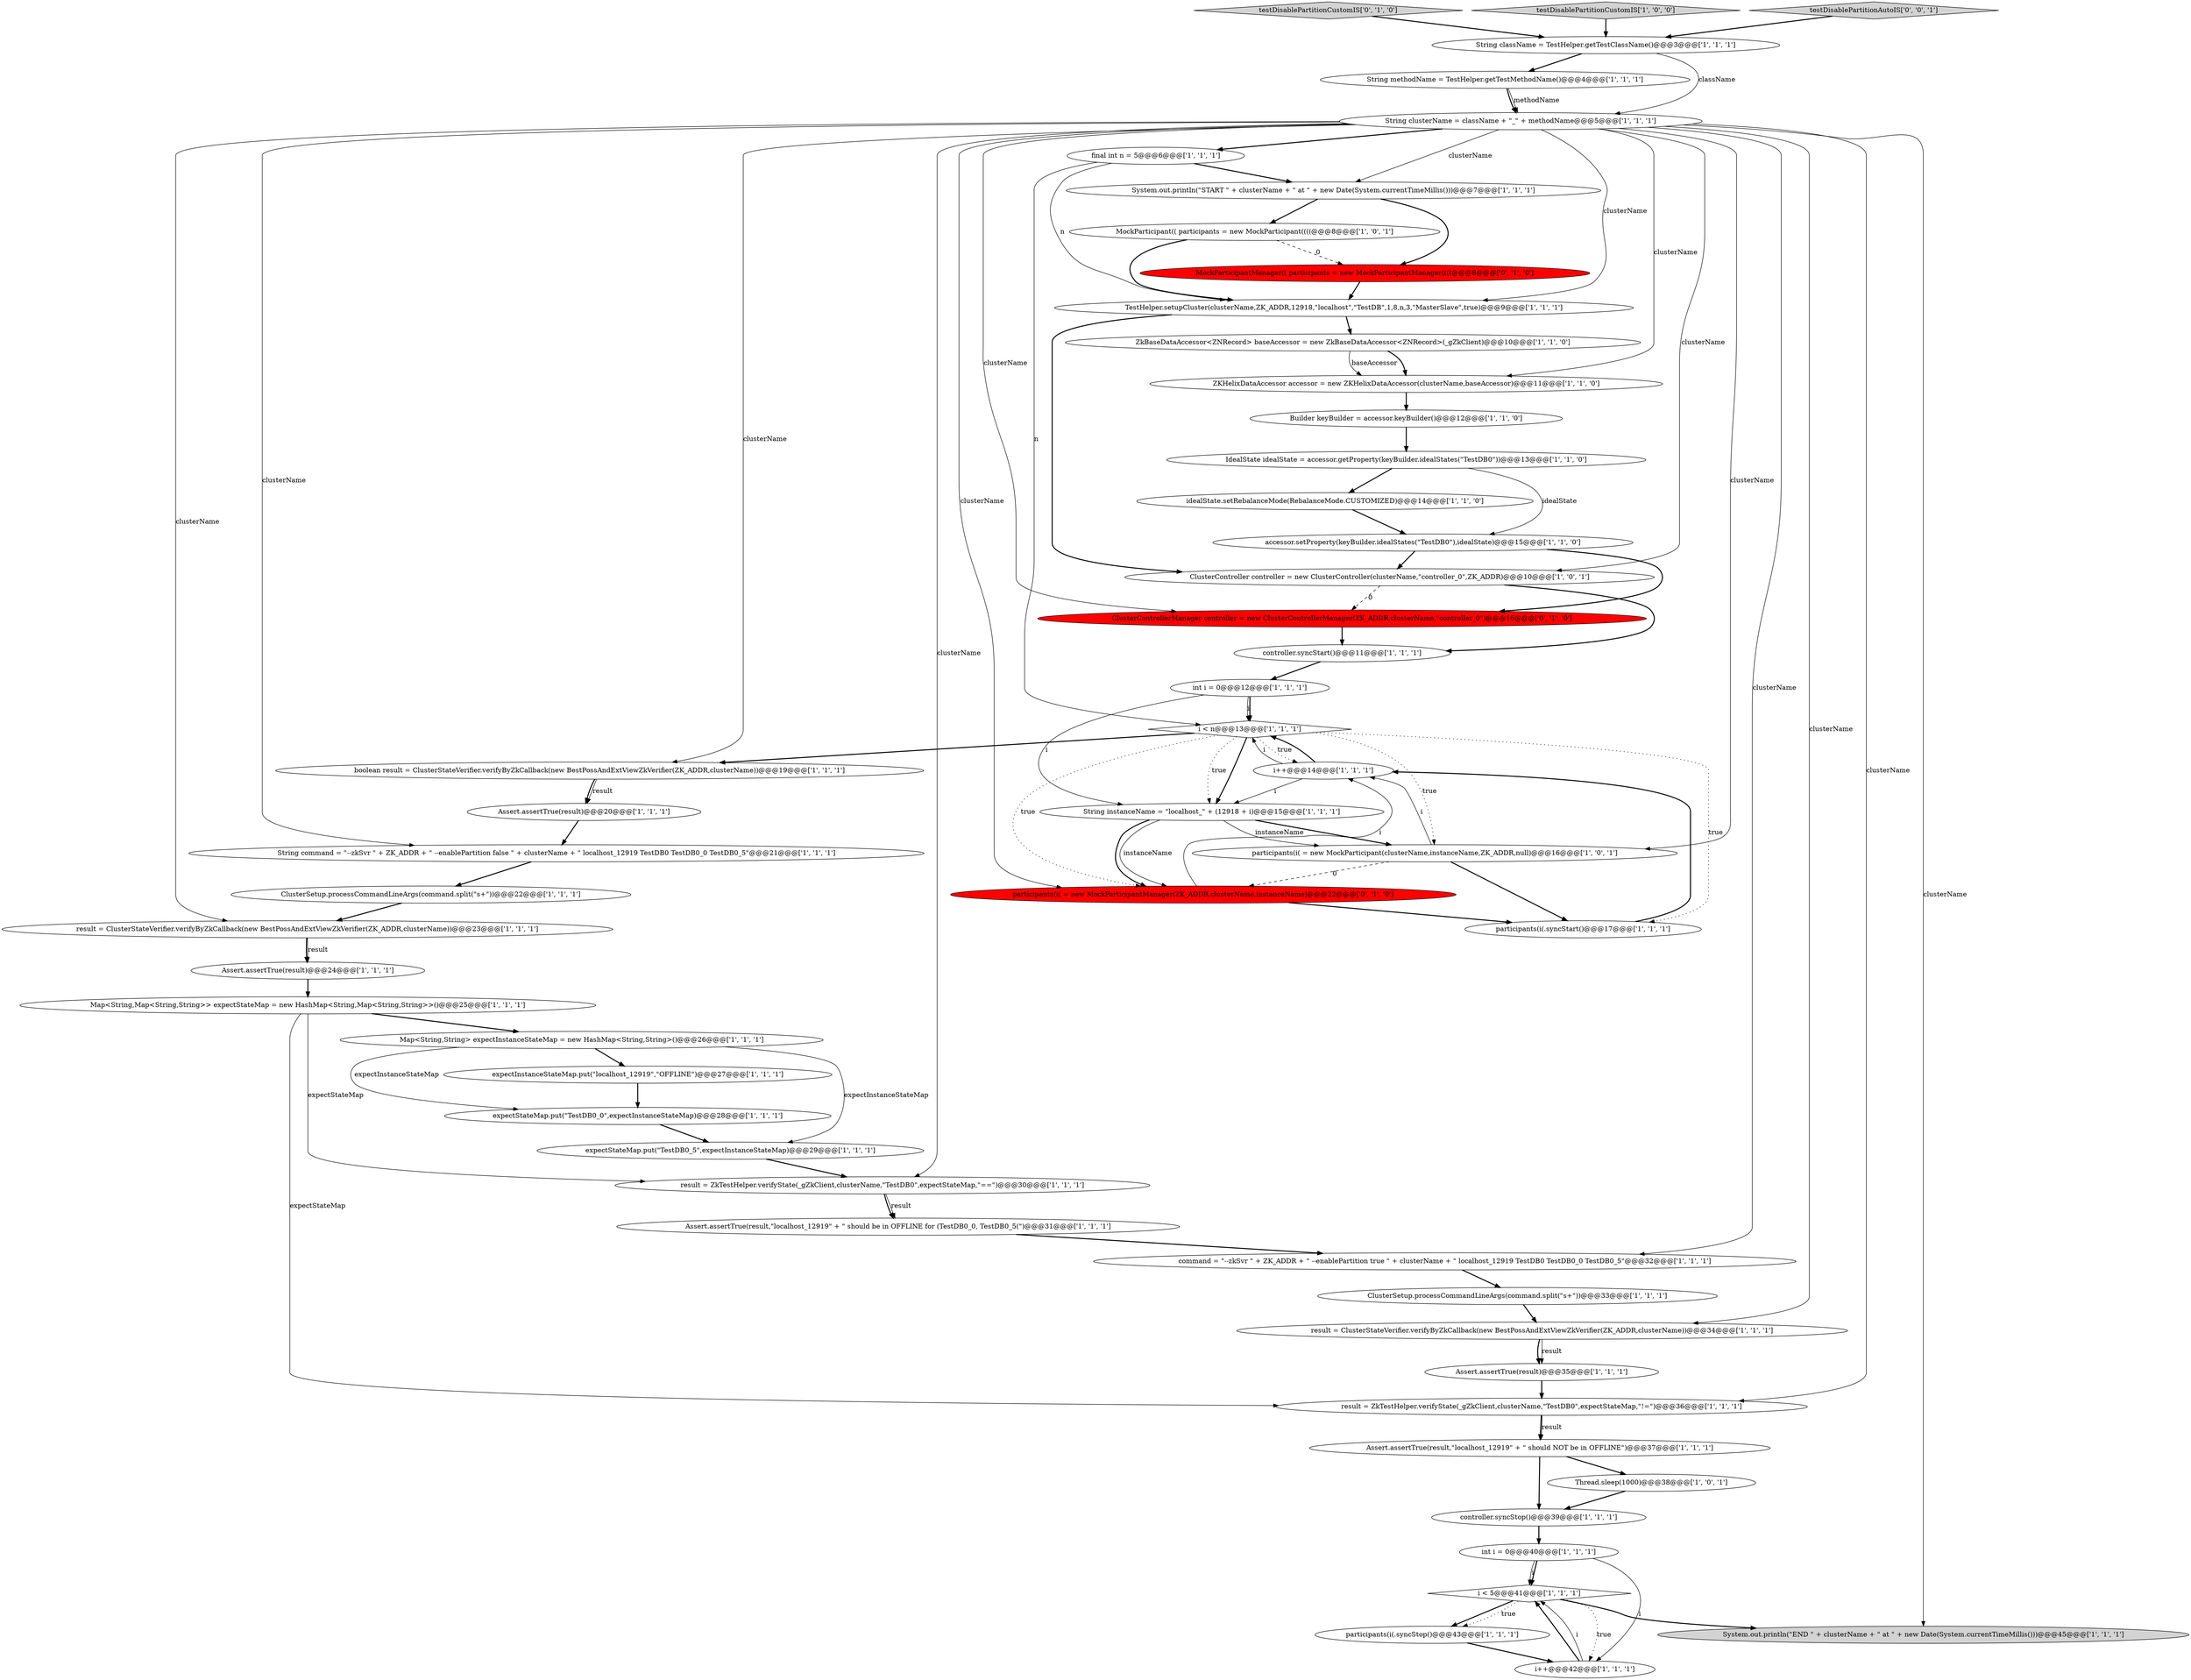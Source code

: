 digraph {
41 [style = filled, label = "ClusterSetup.processCommandLineArgs(command.split(\"\s+\"))@@@22@@@['1', '1', '1']", fillcolor = white, shape = ellipse image = "AAA0AAABBB1BBB"];
50 [style = filled, label = "testDisablePartitionCustomIS['0', '1', '0']", fillcolor = lightgray, shape = diamond image = "AAA0AAABBB2BBB"];
40 [style = filled, label = "expectInstanceStateMap.put(\"localhost_12919\",\"OFFLINE\")@@@27@@@['1', '1', '1']", fillcolor = white, shape = ellipse image = "AAA0AAABBB1BBB"];
17 [style = filled, label = "idealState.setRebalanceMode(RebalanceMode.CUSTOMIZED)@@@14@@@['1', '1', '0']", fillcolor = white, shape = ellipse image = "AAA0AAABBB1BBB"];
20 [style = filled, label = "Assert.assertTrue(result,\"localhost_12919\" + \" should be in OFFLINE for (TestDB0_0, TestDB0_5(\")@@@31@@@['1', '1', '1']", fillcolor = white, shape = ellipse image = "AAA0AAABBB1BBB"];
37 [style = filled, label = "i++@@@14@@@['1', '1', '1']", fillcolor = white, shape = ellipse image = "AAA0AAABBB1BBB"];
13 [style = filled, label = "expectStateMap.put(\"TestDB0_0\",expectInstanceStateMap)@@@28@@@['1', '1', '1']", fillcolor = white, shape = ellipse image = "AAA0AAABBB1BBB"];
2 [style = filled, label = "Map<String,String> expectInstanceStateMap = new HashMap<String,String>()@@@26@@@['1', '1', '1']", fillcolor = white, shape = ellipse image = "AAA0AAABBB1BBB"];
28 [style = filled, label = "final int n = 5@@@6@@@['1', '1', '1']", fillcolor = white, shape = ellipse image = "AAA0AAABBB1BBB"];
12 [style = filled, label = "participants(i( = new MockParticipant(clusterName,instanceName,ZK_ADDR,null)@@@16@@@['1', '0', '1']", fillcolor = white, shape = ellipse image = "AAA0AAABBB1BBB"];
4 [style = filled, label = "result = ClusterStateVerifier.verifyByZkCallback(new BestPossAndExtViewZkVerifier(ZK_ADDR,clusterName))@@@23@@@['1', '1', '1']", fillcolor = white, shape = ellipse image = "AAA0AAABBB1BBB"];
38 [style = filled, label = "System.out.println(\"END \" + clusterName + \" at \" + new Date(System.currentTimeMillis()))@@@45@@@['1', '1', '1']", fillcolor = lightgray, shape = ellipse image = "AAA0AAABBB1BBB"];
3 [style = filled, label = "Thread.sleep(1000)@@@38@@@['1', '0', '1']", fillcolor = white, shape = ellipse image = "AAA0AAABBB1BBB"];
51 [style = filled, label = "ClusterControllerManager controller = new ClusterControllerManager(ZK_ADDR,clusterName,\"controller_0\")@@@16@@@['0', '1', '0']", fillcolor = red, shape = ellipse image = "AAA1AAABBB2BBB"];
7 [style = filled, label = "command = \"--zkSvr \" + ZK_ADDR + \" --enablePartition true \" + clusterName + \" localhost_12919 TestDB0 TestDB0_0 TestDB0_5\"@@@32@@@['1', '1', '1']", fillcolor = white, shape = ellipse image = "AAA0AAABBB1BBB"];
23 [style = filled, label = "accessor.setProperty(keyBuilder.idealStates(\"TestDB0\"),idealState)@@@15@@@['1', '1', '0']", fillcolor = white, shape = ellipse image = "AAA0AAABBB1BBB"];
34 [style = filled, label = "int i = 0@@@12@@@['1', '1', '1']", fillcolor = white, shape = ellipse image = "AAA0AAABBB1BBB"];
49 [style = filled, label = "participants(i( = new MockParticipantManager(ZK_ADDR,clusterName,instanceName)@@@22@@@['0', '1', '0']", fillcolor = red, shape = ellipse image = "AAA1AAABBB2BBB"];
1 [style = filled, label = "ZKHelixDataAccessor accessor = new ZKHelixDataAccessor(clusterName,baseAccessor)@@@11@@@['1', '1', '0']", fillcolor = white, shape = ellipse image = "AAA0AAABBB1BBB"];
19 [style = filled, label = "controller.syncStart()@@@11@@@['1', '1', '1']", fillcolor = white, shape = ellipse image = "AAA0AAABBB1BBB"];
21 [style = filled, label = "Assert.assertTrue(result,\"localhost_12919\" + \" should NOT be in OFFLINE\")@@@37@@@['1', '1', '1']", fillcolor = white, shape = ellipse image = "AAA0AAABBB1BBB"];
47 [style = filled, label = "int i = 0@@@40@@@['1', '1', '1']", fillcolor = white, shape = ellipse image = "AAA0AAABBB1BBB"];
48 [style = filled, label = "MockParticipantManager(( participants = new MockParticipantManager((((@@@8@@@['0', '1', '0']", fillcolor = red, shape = ellipse image = "AAA1AAABBB2BBB"];
29 [style = filled, label = "testDisablePartitionCustomIS['1', '0', '0']", fillcolor = lightgray, shape = diamond image = "AAA0AAABBB1BBB"];
14 [style = filled, label = "ClusterController controller = new ClusterController(clusterName,\"controller_0\",ZK_ADDR)@@@10@@@['1', '0', '1']", fillcolor = white, shape = ellipse image = "AAA0AAABBB1BBB"];
52 [style = filled, label = "testDisablePartitionAutoIS['0', '0', '1']", fillcolor = lightgray, shape = diamond image = "AAA0AAABBB3BBB"];
6 [style = filled, label = "ClusterSetup.processCommandLineArgs(command.split(\"\s+\"))@@@33@@@['1', '1', '1']", fillcolor = white, shape = ellipse image = "AAA0AAABBB1BBB"];
39 [style = filled, label = "Map<String,Map<String,String>> expectStateMap = new HashMap<String,Map<String,String>>()@@@25@@@['1', '1', '1']", fillcolor = white, shape = ellipse image = "AAA0AAABBB1BBB"];
44 [style = filled, label = "result = ClusterStateVerifier.verifyByZkCallback(new BestPossAndExtViewZkVerifier(ZK_ADDR,clusterName))@@@34@@@['1', '1', '1']", fillcolor = white, shape = ellipse image = "AAA0AAABBB1BBB"];
0 [style = filled, label = "System.out.println(\"START \" + clusterName + \" at \" + new Date(System.currentTimeMillis()))@@@7@@@['1', '1', '1']", fillcolor = white, shape = ellipse image = "AAA0AAABBB1BBB"];
22 [style = filled, label = "String methodName = TestHelper.getTestMethodName()@@@4@@@['1', '1', '1']", fillcolor = white, shape = ellipse image = "AAA0AAABBB1BBB"];
10 [style = filled, label = "participants(i(.syncStart()@@@17@@@['1', '1', '1']", fillcolor = white, shape = ellipse image = "AAA0AAABBB1BBB"];
32 [style = filled, label = "Builder keyBuilder = accessor.keyBuilder()@@@12@@@['1', '1', '0']", fillcolor = white, shape = ellipse image = "AAA0AAABBB1BBB"];
33 [style = filled, label = "IdealState idealState = accessor.getProperty(keyBuilder.idealStates(\"TestDB0\"))@@@13@@@['1', '1', '0']", fillcolor = white, shape = ellipse image = "AAA0AAABBB1BBB"];
5 [style = filled, label = "ZkBaseDataAccessor<ZNRecord> baseAccessor = new ZkBaseDataAccessor<ZNRecord>(_gZkClient)@@@10@@@['1', '1', '0']", fillcolor = white, shape = ellipse image = "AAA0AAABBB1BBB"];
30 [style = filled, label = "String className = TestHelper.getTestClassName()@@@3@@@['1', '1', '1']", fillcolor = white, shape = ellipse image = "AAA0AAABBB1BBB"];
35 [style = filled, label = "i < 5@@@41@@@['1', '1', '1']", fillcolor = white, shape = diamond image = "AAA0AAABBB1BBB"];
36 [style = filled, label = "i < n@@@13@@@['1', '1', '1']", fillcolor = white, shape = diamond image = "AAA0AAABBB1BBB"];
25 [style = filled, label = "boolean result = ClusterStateVerifier.verifyByZkCallback(new BestPossAndExtViewZkVerifier(ZK_ADDR,clusterName))@@@19@@@['1', '1', '1']", fillcolor = white, shape = ellipse image = "AAA0AAABBB1BBB"];
27 [style = filled, label = "MockParticipant(( participants = new MockParticipant((((@@@8@@@['1', '0', '1']", fillcolor = white, shape = ellipse image = "AAA0AAABBB1BBB"];
16 [style = filled, label = "Assert.assertTrue(result)@@@24@@@['1', '1', '1']", fillcolor = white, shape = ellipse image = "AAA0AAABBB1BBB"];
9 [style = filled, label = "result = ZkTestHelper.verifyState(_gZkClient,clusterName,\"TestDB0\",expectStateMap,\"!=\")@@@36@@@['1', '1', '1']", fillcolor = white, shape = ellipse image = "AAA0AAABBB1BBB"];
45 [style = filled, label = "expectStateMap.put(\"TestDB0_5\",expectInstanceStateMap)@@@29@@@['1', '1', '1']", fillcolor = white, shape = ellipse image = "AAA0AAABBB1BBB"];
42 [style = filled, label = "String instanceName = \"localhost_\" + (12918 + i)@@@15@@@['1', '1', '1']", fillcolor = white, shape = ellipse image = "AAA0AAABBB1BBB"];
24 [style = filled, label = "String command = \"--zkSvr \" + ZK_ADDR + \" --enablePartition false \" + clusterName + \" localhost_12919 TestDB0 TestDB0_0 TestDB0_5\"@@@21@@@['1', '1', '1']", fillcolor = white, shape = ellipse image = "AAA0AAABBB1BBB"];
43 [style = filled, label = "TestHelper.setupCluster(clusterName,ZK_ADDR,12918,\"localhost\",\"TestDB\",1,8,n,3,\"MasterSlave\",true)@@@9@@@['1', '1', '1']", fillcolor = white, shape = ellipse image = "AAA0AAABBB1BBB"];
8 [style = filled, label = "Assert.assertTrue(result)@@@35@@@['1', '1', '1']", fillcolor = white, shape = ellipse image = "AAA0AAABBB1BBB"];
15 [style = filled, label = "String clusterName = className + \"_\" + methodName@@@5@@@['1', '1', '1']", fillcolor = white, shape = ellipse image = "AAA0AAABBB1BBB"];
46 [style = filled, label = "result = ZkTestHelper.verifyState(_gZkClient,clusterName,\"TestDB0\",expectStateMap,\"==\")@@@30@@@['1', '1', '1']", fillcolor = white, shape = ellipse image = "AAA0AAABBB1BBB"];
26 [style = filled, label = "i++@@@42@@@['1', '1', '1']", fillcolor = white, shape = ellipse image = "AAA0AAABBB1BBB"];
18 [style = filled, label = "Assert.assertTrue(result)@@@20@@@['1', '1', '1']", fillcolor = white, shape = ellipse image = "AAA0AAABBB1BBB"];
31 [style = filled, label = "participants(i(.syncStop()@@@43@@@['1', '1', '1']", fillcolor = white, shape = ellipse image = "AAA0AAABBB1BBB"];
11 [style = filled, label = "controller.syncStop()@@@39@@@['1', '1', '1']", fillcolor = white, shape = ellipse image = "AAA0AAABBB1BBB"];
22->15 [style = bold, label=""];
44->8 [style = bold, label=""];
12->37 [style = solid, label="i"];
23->51 [style = bold, label=""];
29->30 [style = bold, label=""];
15->12 [style = solid, label="clusterName"];
35->26 [style = dotted, label="true"];
15->14 [style = solid, label="clusterName"];
9->21 [style = solid, label="result"];
2->13 [style = solid, label="expectInstanceStateMap"];
15->51 [style = solid, label="clusterName"];
4->16 [style = solid, label="result"];
40->13 [style = bold, label=""];
28->0 [style = bold, label=""];
12->10 [style = bold, label=""];
49->10 [style = bold, label=""];
48->43 [style = bold, label=""];
12->49 [style = dashed, label="0"];
26->35 [style = bold, label=""];
9->21 [style = bold, label=""];
13->45 [style = bold, label=""];
35->38 [style = bold, label=""];
4->16 [style = bold, label=""];
21->3 [style = bold, label=""];
35->31 [style = bold, label=""];
19->34 [style = bold, label=""];
15->0 [style = solid, label="clusterName"];
37->36 [style = bold, label=""];
15->24 [style = solid, label="clusterName"];
15->46 [style = solid, label="clusterName"];
50->30 [style = bold, label=""];
47->35 [style = solid, label="i"];
3->11 [style = bold, label=""];
41->4 [style = bold, label=""];
15->4 [style = solid, label="clusterName"];
15->44 [style = solid, label="clusterName"];
15->25 [style = solid, label="clusterName"];
15->43 [style = solid, label="clusterName"];
44->8 [style = solid, label="result"];
23->14 [style = bold, label=""];
5->1 [style = bold, label=""];
36->25 [style = bold, label=""];
21->11 [style = bold, label=""];
34->36 [style = bold, label=""];
7->6 [style = bold, label=""];
0->48 [style = bold, label=""];
22->15 [style = solid, label="methodName"];
42->49 [style = solid, label="instanceName"];
1->32 [style = bold, label=""];
16->39 [style = bold, label=""];
46->20 [style = bold, label=""];
15->7 [style = solid, label="clusterName"];
45->46 [style = bold, label=""];
20->7 [style = bold, label=""];
2->45 [style = solid, label="expectInstanceStateMap"];
36->42 [style = bold, label=""];
18->24 [style = bold, label=""];
27->43 [style = bold, label=""];
25->18 [style = bold, label=""];
34->42 [style = solid, label="i"];
14->19 [style = bold, label=""];
28->43 [style = solid, label="n"];
30->15 [style = solid, label="className"];
6->44 [style = bold, label=""];
39->9 [style = solid, label="expectStateMap"];
17->23 [style = bold, label=""];
32->33 [style = bold, label=""];
36->37 [style = dotted, label="true"];
35->31 [style = dotted, label="true"];
24->41 [style = bold, label=""];
39->46 [style = solid, label="expectStateMap"];
36->49 [style = dotted, label="true"];
31->26 [style = bold, label=""];
15->28 [style = bold, label=""];
43->5 [style = bold, label=""];
43->14 [style = bold, label=""];
39->2 [style = bold, label=""];
26->35 [style = solid, label="i"];
11->47 [style = bold, label=""];
27->48 [style = dashed, label="0"];
47->26 [style = solid, label="i"];
33->17 [style = bold, label=""];
10->37 [style = bold, label=""];
33->23 [style = solid, label="idealState"];
42->12 [style = solid, label="instanceName"];
30->22 [style = bold, label=""];
28->36 [style = solid, label="n"];
0->27 [style = bold, label=""];
34->36 [style = solid, label="i"];
5->1 [style = solid, label="baseAccessor"];
14->51 [style = dashed, label="0"];
2->40 [style = bold, label=""];
42->12 [style = bold, label=""];
36->42 [style = dotted, label="true"];
49->37 [style = solid, label="i"];
47->35 [style = bold, label=""];
15->49 [style = solid, label="clusterName"];
36->12 [style = dotted, label="true"];
46->20 [style = solid, label="result"];
36->10 [style = dotted, label="true"];
37->36 [style = solid, label="i"];
37->42 [style = solid, label="i"];
8->9 [style = bold, label=""];
15->9 [style = solid, label="clusterName"];
42->49 [style = bold, label=""];
15->38 [style = solid, label="clusterName"];
25->18 [style = solid, label="result"];
51->19 [style = bold, label=""];
52->30 [style = bold, label=""];
15->1 [style = solid, label="clusterName"];
}

